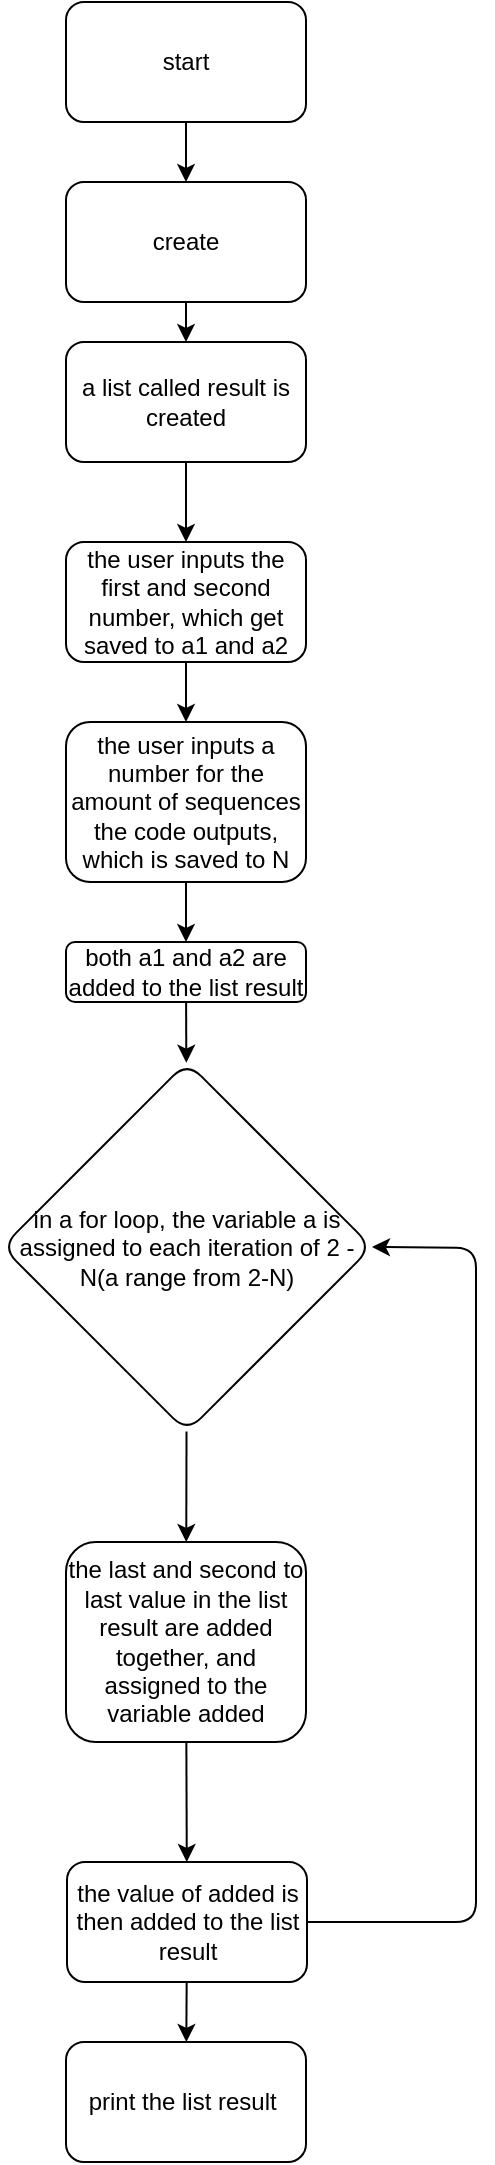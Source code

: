 <mxfile>
    <diagram id="WclG3oNgPF7a53I9BavN" name="Page-1">
        <mxGraphModel dx="760" dy="958" grid="1" gridSize="10" guides="1" tooltips="1" connect="1" arrows="1" fold="1" page="1" pageScale="1" pageWidth="850" pageHeight="1100" math="0" shadow="0">
            <root>
                <mxCell id="0"/>
                <mxCell id="1" parent="0"/>
                <mxCell id="4" value="" style="edgeStyle=none;html=1;" edge="1" parent="1" source="2" target="3">
                    <mxGeometry relative="1" as="geometry"/>
                </mxCell>
                <mxCell id="2" value="start" style="rounded=1;whiteSpace=wrap;html=1;" vertex="1" parent="1">
                    <mxGeometry x="365" y="10" width="120" height="60" as="geometry"/>
                </mxCell>
                <mxCell id="6" value="" style="edgeStyle=none;html=1;" edge="1" parent="1" source="3" target="5">
                    <mxGeometry relative="1" as="geometry"/>
                </mxCell>
                <mxCell id="3" value="create" style="rounded=1;whiteSpace=wrap;html=1;" vertex="1" parent="1">
                    <mxGeometry x="365" y="100" width="120" height="60" as="geometry"/>
                </mxCell>
                <mxCell id="8" value="" style="edgeStyle=none;html=1;" edge="1" parent="1" source="5" target="7">
                    <mxGeometry relative="1" as="geometry"/>
                </mxCell>
                <mxCell id="5" value="a list called result is created" style="rounded=1;whiteSpace=wrap;html=1;" vertex="1" parent="1">
                    <mxGeometry x="365" y="180" width="120" height="60" as="geometry"/>
                </mxCell>
                <mxCell id="10" value="" style="edgeStyle=none;html=1;" edge="1" parent="1" source="7" target="9">
                    <mxGeometry relative="1" as="geometry"/>
                </mxCell>
                <mxCell id="7" value="the user inputs the first and second number, which get saved to a1 and a2" style="rounded=1;whiteSpace=wrap;html=1;" vertex="1" parent="1">
                    <mxGeometry x="365" y="280" width="120" height="60" as="geometry"/>
                </mxCell>
                <mxCell id="12" value="" style="edgeStyle=none;html=1;" edge="1" parent="1" source="9" target="11">
                    <mxGeometry relative="1" as="geometry"/>
                </mxCell>
                <mxCell id="9" value="the user inputs a number for the amount of sequences the code outputs, which is saved to N" style="rounded=1;whiteSpace=wrap;html=1;" vertex="1" parent="1">
                    <mxGeometry x="365" y="370" width="120" height="80" as="geometry"/>
                </mxCell>
                <mxCell id="14" value="" style="edgeStyle=none;html=1;" edge="1" parent="1" source="11" target="13">
                    <mxGeometry relative="1" as="geometry"/>
                </mxCell>
                <mxCell id="11" value="both a1 and a2 are added to the list result" style="rounded=1;whiteSpace=wrap;html=1;" vertex="1" parent="1">
                    <mxGeometry x="365" y="480" width="120" height="30" as="geometry"/>
                </mxCell>
                <mxCell id="16" value="" style="edgeStyle=none;html=1;" edge="1" parent="1" source="13" target="15">
                    <mxGeometry relative="1" as="geometry"/>
                </mxCell>
                <mxCell id="13" value="in a for loop, the variable a is assigned to each iteration of 2 - N(a range from 2-N)" style="rhombus;whiteSpace=wrap;html=1;rounded=1;" vertex="1" parent="1">
                    <mxGeometry x="333" y="540" width="185" height="185" as="geometry"/>
                </mxCell>
                <mxCell id="18" value="" style="edgeStyle=none;html=1;" edge="1" parent="1" source="15" target="17">
                    <mxGeometry relative="1" as="geometry"/>
                </mxCell>
                <mxCell id="15" value="the last and second to last value in the list result are added together, and assigned to the variable added" style="whiteSpace=wrap;html=1;rounded=1;" vertex="1" parent="1">
                    <mxGeometry x="365" y="780" width="120" height="100" as="geometry"/>
                </mxCell>
                <mxCell id="19" style="edgeStyle=none;html=1;entryX=1;entryY=0.5;entryDx=0;entryDy=0;" edge="1" parent="1" source="17" target="13">
                    <mxGeometry relative="1" as="geometry">
                        <Array as="points">
                            <mxPoint x="570" y="970"/>
                            <mxPoint x="570" y="633"/>
                        </Array>
                    </mxGeometry>
                </mxCell>
                <mxCell id="21" value="" style="edgeStyle=none;html=1;" edge="1" parent="1" source="17" target="20">
                    <mxGeometry relative="1" as="geometry"/>
                </mxCell>
                <mxCell id="17" value="the value of added is then added to the list result" style="whiteSpace=wrap;html=1;rounded=1;" vertex="1" parent="1">
                    <mxGeometry x="365.5" y="940" width="120" height="60" as="geometry"/>
                </mxCell>
                <mxCell id="20" value="print the list result&amp;nbsp;" style="whiteSpace=wrap;html=1;rounded=1;" vertex="1" parent="1">
                    <mxGeometry x="365" y="1030" width="120" height="60" as="geometry"/>
                </mxCell>
            </root>
        </mxGraphModel>
    </diagram>
</mxfile>